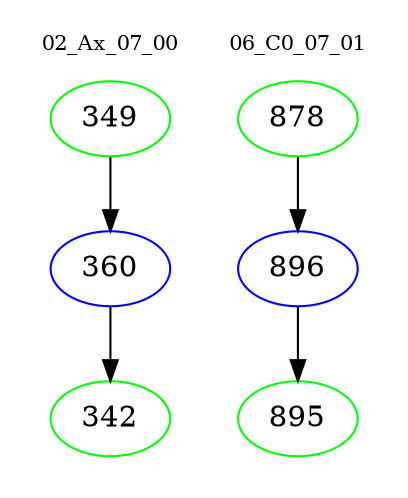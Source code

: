 digraph{
subgraph cluster_0 {
color = white
label = "02_Ax_07_00";
fontsize=10;
T0_349 [label="349", color="green"]
T0_349 -> T0_360 [color="black"]
T0_360 [label="360", color="blue"]
T0_360 -> T0_342 [color="black"]
T0_342 [label="342", color="green"]
}
subgraph cluster_1 {
color = white
label = "06_C0_07_01";
fontsize=10;
T1_878 [label="878", color="green"]
T1_878 -> T1_896 [color="black"]
T1_896 [label="896", color="blue"]
T1_896 -> T1_895 [color="black"]
T1_895 [label="895", color="green"]
}
}
